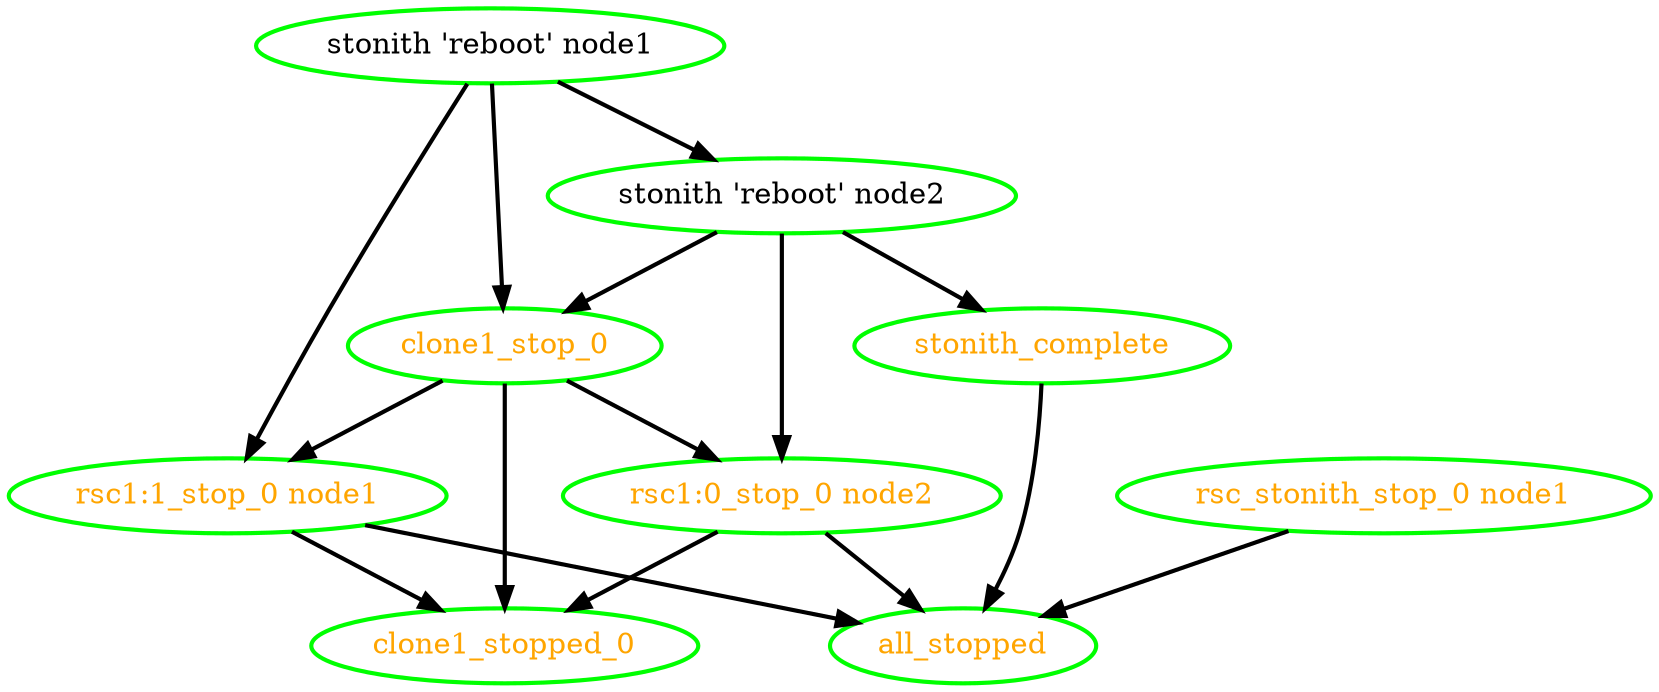 digraph "g" {
"all_stopped" [ style=bold color="green" fontcolor="orange"]
"clone1_stop_0" -> "clone1_stopped_0" [ style = bold]
"clone1_stop_0" -> "rsc1:0_stop_0 node2" [ style = bold]
"clone1_stop_0" -> "rsc1:1_stop_0 node1" [ style = bold]
"clone1_stop_0" [ style=bold color="green" fontcolor="orange"]
"clone1_stopped_0" [ style=bold color="green" fontcolor="orange"]
"rsc1:0_stop_0 node2" -> "all_stopped" [ style = bold]
"rsc1:0_stop_0 node2" -> "clone1_stopped_0" [ style = bold]
"rsc1:0_stop_0 node2" [ style=bold color="green" fontcolor="orange"]
"rsc1:1_stop_0 node1" -> "all_stopped" [ style = bold]
"rsc1:1_stop_0 node1" -> "clone1_stopped_0" [ style = bold]
"rsc1:1_stop_0 node1" [ style=bold color="green" fontcolor="orange"]
"rsc_stonith_stop_0 node1" -> "all_stopped" [ style = bold]
"rsc_stonith_stop_0 node1" [ style=bold color="green" fontcolor="orange"]
"stonith 'reboot' node1" -> "clone1_stop_0" [ style = bold]
"stonith 'reboot' node1" -> "rsc1:1_stop_0 node1" [ style = bold]
"stonith 'reboot' node1" -> "stonith 'reboot' node2" [ style = bold]
"stonith 'reboot' node1" [ style=bold color="green" fontcolor="black"]
"stonith 'reboot' node2" -> "clone1_stop_0" [ style = bold]
"stonith 'reboot' node2" -> "rsc1:0_stop_0 node2" [ style = bold]
"stonith 'reboot' node2" -> "stonith_complete" [ style = bold]
"stonith 'reboot' node2" [ style=bold color="green" fontcolor="black"]
"stonith_complete" -> "all_stopped" [ style = bold]
"stonith_complete" [ style=bold color="green" fontcolor="orange"]
}
